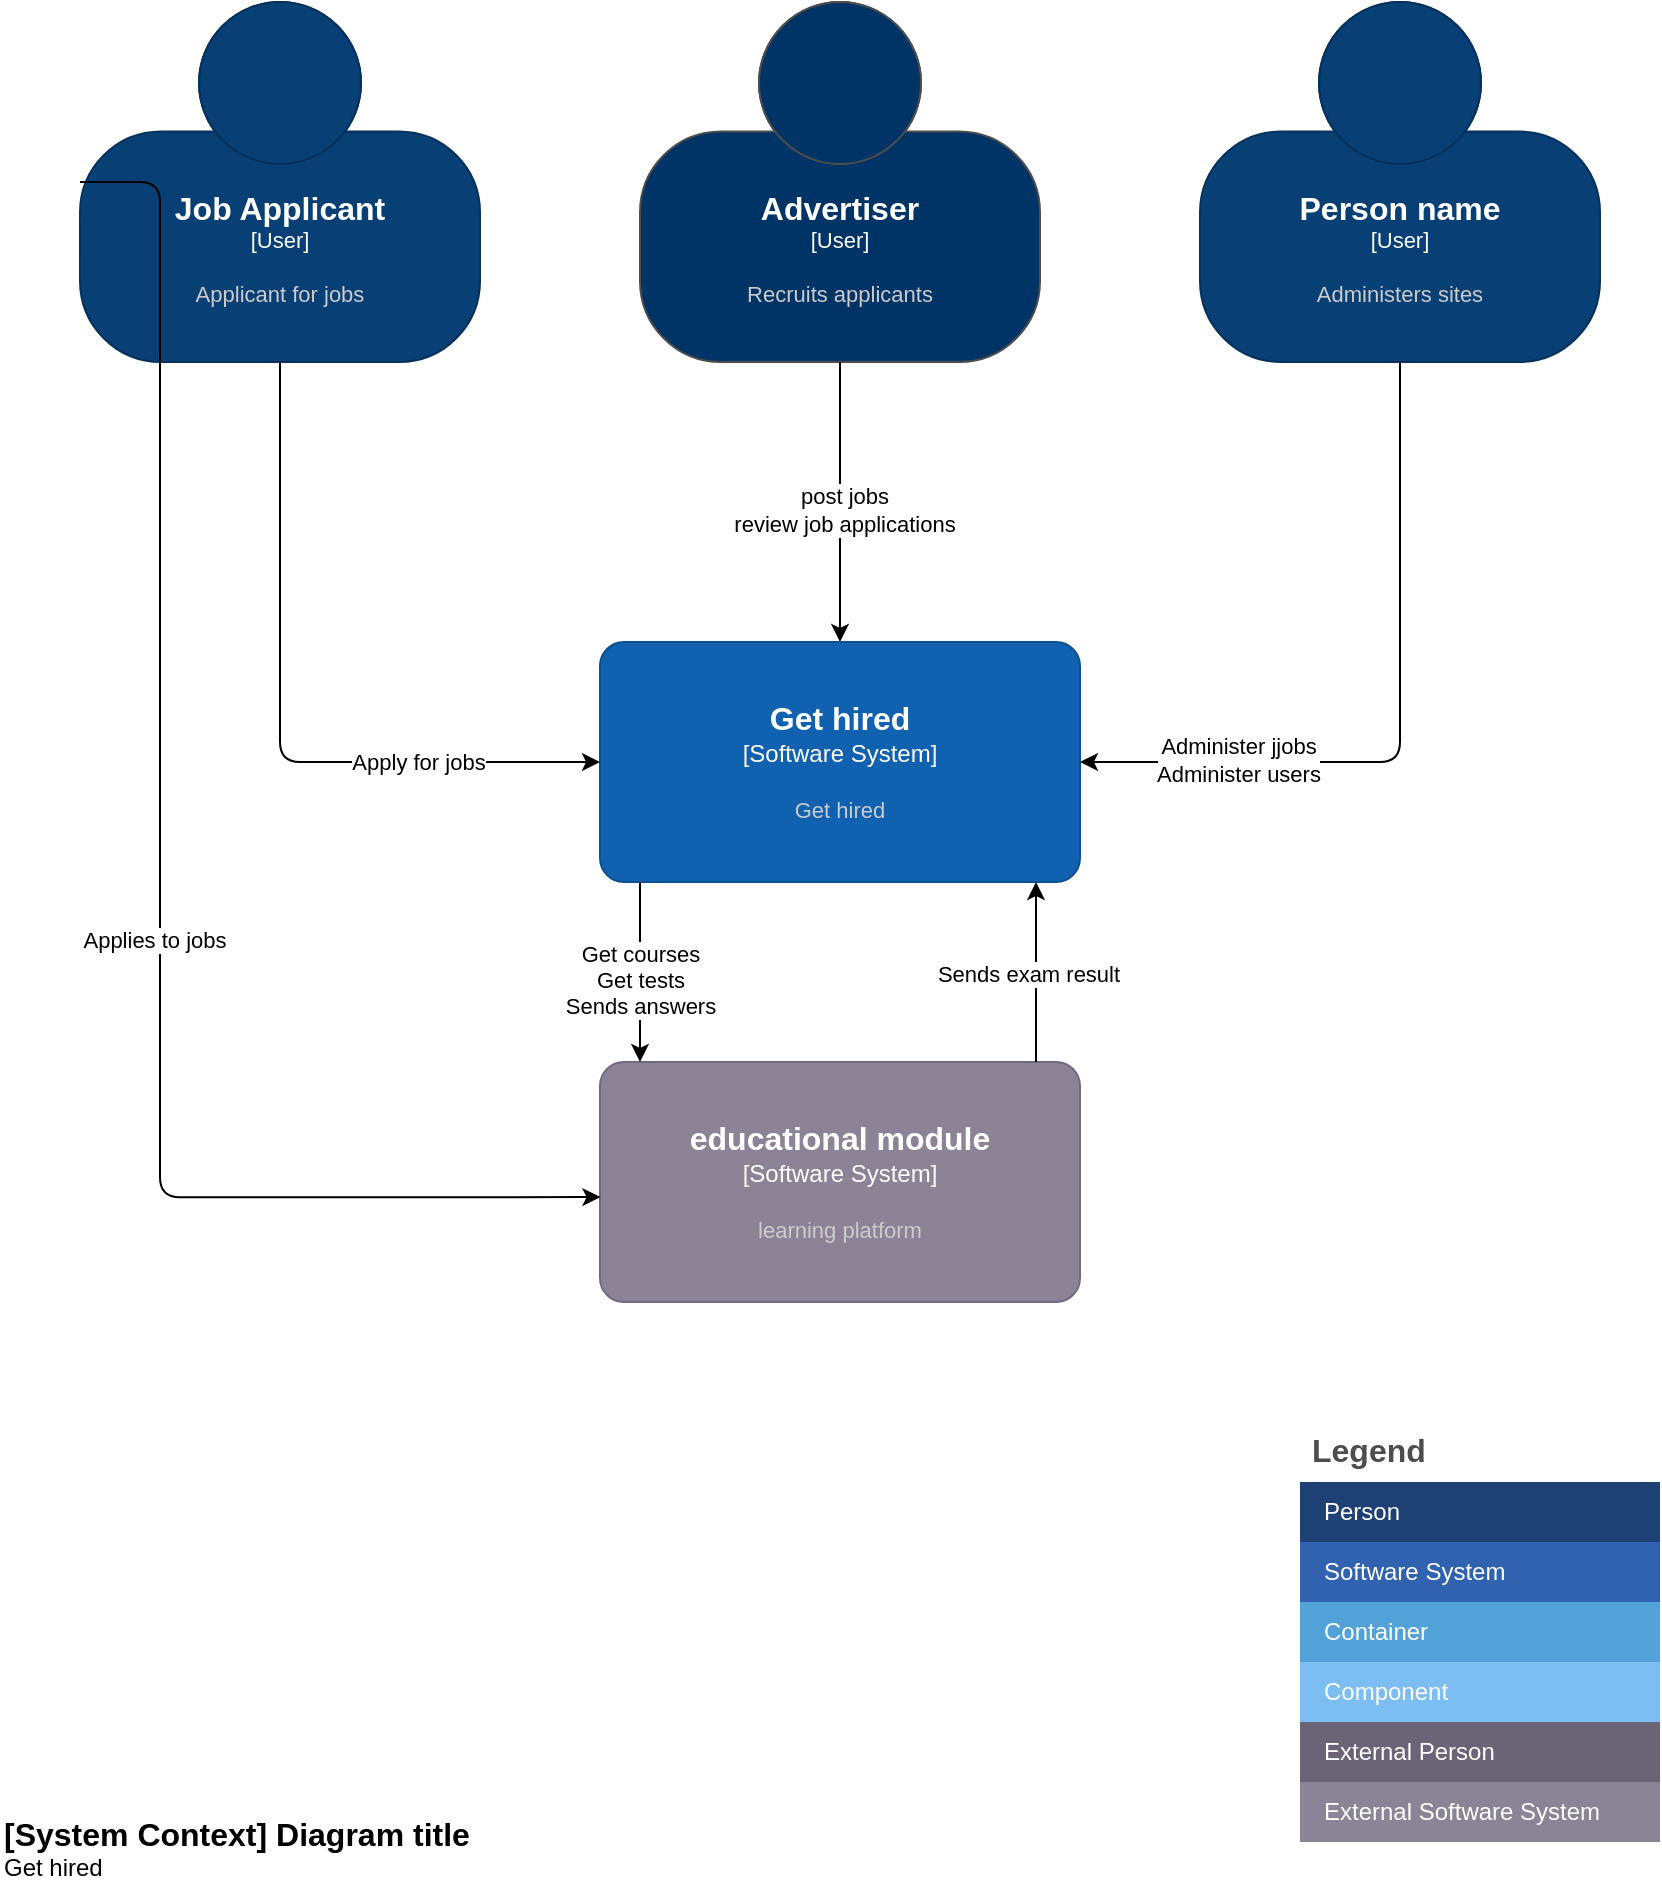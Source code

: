 <mxfile version="23.1.5" type="device" pages="3">
  <diagram name="System context" id="RUu4iYaOrQBoS7HKNILg">
    <mxGraphModel dx="1221" dy="787" grid="1" gridSize="10" guides="1" tooltips="1" connect="1" arrows="1" fold="1" page="1" pageScale="1" pageWidth="850" pageHeight="1100" math="0" shadow="0">
      <root>
        <mxCell id="0" />
        <mxCell id="1" parent="0" />
        <object placeholders="1" c4Name="Job Applicant" c4Type="User" c4Description="Applicant for jobs" label="&lt;font style=&quot;font-size: 16px&quot;&gt;&lt;b&gt;%c4Name%&lt;/b&gt;&lt;/font&gt;&lt;div&gt;[%c4Type%]&lt;/div&gt;&lt;br&gt;&lt;div&gt;&lt;font style=&quot;font-size: 11px&quot;&gt;&lt;font color=&quot;#cccccc&quot;&gt;%c4Description%&lt;/font&gt;&lt;/div&gt;" id="mlsIr_wf-rAl29XasbSC-1">
          <mxCell style="html=1;fontSize=11;dashed=0;whiteSpace=wrap;fillColor=#083F75;strokeColor=#06315C;fontColor=#ffffff;shape=mxgraph.c4.person2;align=center;metaEdit=1;points=[[0.5,0,0],[1,0.5,0],[1,0.75,0],[0.75,1,0],[0.5,1,0],[0.25,1,0],[0,0.75,0],[0,0.5,0]];resizable=0;" vertex="1" parent="1">
            <mxGeometry x="40" y="60" width="200" height="180" as="geometry" />
          </mxCell>
        </object>
        <object placeholders="1" c4Name="Advertiser" c4Type="User" c4Description="Recruits applicants" label="&lt;font style=&quot;font-size: 16px&quot;&gt;&lt;b&gt;%c4Name%&lt;/b&gt;&lt;/font&gt;&lt;div&gt;[%c4Type%]&lt;/div&gt;&lt;br&gt;&lt;div&gt;&lt;font style=&quot;font-size: 11px&quot;&gt;&lt;font color=&quot;#cccccc&quot;&gt;%c4Description%&lt;/font&gt;&lt;/div&gt;" id="mlsIr_wf-rAl29XasbSC-2">
          <mxCell style="html=1;fontSize=11;dashed=0;whiteSpace=wrap;fillColor=#003366;strokeColor=#4D4D4D;fontColor=#ffffff;shape=mxgraph.c4.person2;align=center;metaEdit=1;points=[[0.5,0,0],[1,0.5,0],[1,0.75,0],[0.75,1,0],[0.5,1,0],[0.25,1,0],[0,0.75,0],[0,0.5,0]];resizable=0;" vertex="1" parent="1">
            <mxGeometry x="320" y="60" width="200" height="180" as="geometry" />
          </mxCell>
        </object>
        <object placeholders="1" c4Name="Person name" c4Type="User" c4Description="Administers sites" label="&lt;font style=&quot;font-size: 16px&quot;&gt;&lt;b&gt;%c4Name%&lt;/b&gt;&lt;/font&gt;&lt;div&gt;[%c4Type%]&lt;/div&gt;&lt;br&gt;&lt;div&gt;&lt;font style=&quot;font-size: 11px&quot;&gt;&lt;font color=&quot;#cccccc&quot;&gt;%c4Description%&lt;/font&gt;&lt;/div&gt;" id="mlsIr_wf-rAl29XasbSC-3">
          <mxCell style="html=1;fontSize=11;dashed=0;whiteSpace=wrap;fillColor=#083F75;strokeColor=#06315C;fontColor=#ffffff;shape=mxgraph.c4.person2;align=center;metaEdit=1;points=[[0.5,0,0],[1,0.5,0],[1,0.75,0],[0.75,1,0],[0.5,1,0],[0.25,1,0],[0,0.75,0],[0,0.5,0]];resizable=0;" vertex="1" parent="1">
            <mxGeometry x="600" y="60" width="200" height="180" as="geometry" />
          </mxCell>
        </object>
        <object placeholders="1" c4Name="Get hired" c4Type="Software System" c4Description="Get hired&#xa;" label="&lt;font style=&quot;font-size: 16px&quot;&gt;&lt;b&gt;%c4Name%&lt;/b&gt;&lt;/font&gt;&lt;div&gt;[%c4Type%]&lt;/div&gt;&lt;br&gt;&lt;div&gt;&lt;font style=&quot;font-size: 11px&quot;&gt;&lt;font color=&quot;#cccccc&quot;&gt;%c4Description%&lt;/font&gt;&lt;/div&gt;" id="1Qy1NsWmlJWsBpRgTW7F-1">
          <mxCell style="rounded=1;whiteSpace=wrap;html=1;labelBackgroundColor=none;fillColor=#1061B0;fontColor=#ffffff;align=center;arcSize=10;strokeColor=#0D5091;metaEdit=1;resizable=0;points=[[0.25,0,0],[0.5,0,0],[0.75,0,0],[1,0.25,0],[1,0.5,0],[1,0.75,0],[0.75,1,0],[0.5,1,0],[0.25,1,0],[0,0.75,0],[0,0.5,0],[0,0.25,0]];" vertex="1" parent="1">
            <mxGeometry x="300" y="380" width="240" height="120" as="geometry" />
          </mxCell>
        </object>
        <mxCell id="1Qy1NsWmlJWsBpRgTW7F-2" style="edgeStyle=orthogonalEdgeStyle;rounded=1;orthogonalLoop=1;jettySize=auto;html=1;exitX=0.5;exitY=1;exitDx=0;exitDy=0;exitPerimeter=0;entryX=0;entryY=0.5;entryDx=0;entryDy=0;entryPerimeter=0;curved=0;" edge="1" parent="1" source="mlsIr_wf-rAl29XasbSC-1" target="1Qy1NsWmlJWsBpRgTW7F-1">
          <mxGeometry relative="1" as="geometry" />
        </mxCell>
        <mxCell id="1Qy1NsWmlJWsBpRgTW7F-17" value="Apply for jobs" style="edgeLabel;html=1;align=center;verticalAlign=middle;resizable=0;points=[];" vertex="1" connectable="0" parent="1Qy1NsWmlJWsBpRgTW7F-2">
          <mxGeometry x="0.092" y="7" relative="1" as="geometry">
            <mxPoint x="62" y="3" as="offset" />
          </mxGeometry>
        </mxCell>
        <object placeholders="1" c4Name="[System Context] Diagram title" c4Type="ContainerScopeBoundary" c4Description="Get hired" label="&lt;font style=&quot;font-size: 16px&quot;&gt;&lt;b&gt;&lt;div style=&quot;text-align: left&quot;&gt;%c4Name%&lt;/div&gt;&lt;/b&gt;&lt;/font&gt;&lt;div style=&quot;text-align: left&quot;&gt;%c4Description%&lt;/div&gt;" id="1Qy1NsWmlJWsBpRgTW7F-3">
          <mxCell style="text;html=1;strokeColor=none;fillColor=none;align=left;verticalAlign=top;whiteSpace=wrap;rounded=0;metaEdit=1;allowArrows=0;resizable=1;rotatable=0;connectable=0;recursiveResize=0;expand=0;pointerEvents=0;points=[[0.25,0,0],[0.5,0,0],[0.75,0,0],[1,0.25,0],[1,0.5,0],[1,0.75,0],[0.75,1,0],[0.5,1,0],[0.25,1,0],[0,0.75,0],[0,0.5,0],[0,0.25,0]];" vertex="1" parent="1">
            <mxGeometry y="960" width="260" height="40" as="geometry" />
          </mxCell>
        </object>
        <mxCell id="1Qy1NsWmlJWsBpRgTW7F-4" value="Legend" style="shape=table;startSize=30;container=1;collapsible=0;childLayout=tableLayout;fontSize=16;align=left;verticalAlign=top;fillColor=none;strokeColor=none;fontColor=#4D4D4D;fontStyle=1;spacingLeft=6;spacing=0;resizable=0;" vertex="1" parent="1">
          <mxGeometry x="650" y="770" width="180" height="210" as="geometry" />
        </mxCell>
        <mxCell id="1Qy1NsWmlJWsBpRgTW7F-5" value="" style="shape=tableRow;horizontal=0;startSize=0;swimlaneHead=0;swimlaneBody=0;strokeColor=inherit;top=0;left=0;bottom=0;right=0;collapsible=0;dropTarget=0;fillColor=none;points=[[0,0.5],[1,0.5]];portConstraint=eastwest;fontSize=12;" vertex="1" parent="1Qy1NsWmlJWsBpRgTW7F-4">
          <mxGeometry y="30" width="180" height="30" as="geometry" />
        </mxCell>
        <mxCell id="1Qy1NsWmlJWsBpRgTW7F-6" value="Person" style="shape=partialRectangle;html=1;whiteSpace=wrap;connectable=0;strokeColor=inherit;overflow=hidden;fillColor=#1E4074;top=0;left=0;bottom=0;right=0;pointerEvents=1;fontSize=12;align=left;fontColor=#FFFFFF;gradientColor=none;spacingLeft=10;spacingRight=4;" vertex="1" parent="1Qy1NsWmlJWsBpRgTW7F-5">
          <mxGeometry width="180" height="30" as="geometry">
            <mxRectangle width="180" height="30" as="alternateBounds" />
          </mxGeometry>
        </mxCell>
        <mxCell id="1Qy1NsWmlJWsBpRgTW7F-7" value="" style="shape=tableRow;horizontal=0;startSize=0;swimlaneHead=0;swimlaneBody=0;strokeColor=inherit;top=0;left=0;bottom=0;right=0;collapsible=0;dropTarget=0;fillColor=none;points=[[0,0.5],[1,0.5]];portConstraint=eastwest;fontSize=12;" vertex="1" parent="1Qy1NsWmlJWsBpRgTW7F-4">
          <mxGeometry y="60" width="180" height="30" as="geometry" />
        </mxCell>
        <mxCell id="1Qy1NsWmlJWsBpRgTW7F-8" value="Software System" style="shape=partialRectangle;html=1;whiteSpace=wrap;connectable=0;strokeColor=inherit;overflow=hidden;fillColor=#3162AF;top=0;left=0;bottom=0;right=0;pointerEvents=1;fontSize=12;align=left;fontColor=#FFFFFF;gradientColor=none;spacingLeft=10;spacingRight=4;" vertex="1" parent="1Qy1NsWmlJWsBpRgTW7F-7">
          <mxGeometry width="180" height="30" as="geometry">
            <mxRectangle width="180" height="30" as="alternateBounds" />
          </mxGeometry>
        </mxCell>
        <mxCell id="1Qy1NsWmlJWsBpRgTW7F-9" value="" style="shape=tableRow;horizontal=0;startSize=0;swimlaneHead=0;swimlaneBody=0;strokeColor=inherit;top=0;left=0;bottom=0;right=0;collapsible=0;dropTarget=0;fillColor=none;points=[[0,0.5],[1,0.5]];portConstraint=eastwest;fontSize=12;" vertex="1" parent="1Qy1NsWmlJWsBpRgTW7F-4">
          <mxGeometry y="90" width="180" height="30" as="geometry" />
        </mxCell>
        <mxCell id="1Qy1NsWmlJWsBpRgTW7F-10" value="Container" style="shape=partialRectangle;html=1;whiteSpace=wrap;connectable=0;strokeColor=inherit;overflow=hidden;fillColor=#52a2d8;top=0;left=0;bottom=0;right=0;pointerEvents=1;fontSize=12;align=left;fontColor=#FFFFFF;gradientColor=none;spacingLeft=10;spacingRight=4;" vertex="1" parent="1Qy1NsWmlJWsBpRgTW7F-9">
          <mxGeometry width="180" height="30" as="geometry">
            <mxRectangle width="180" height="30" as="alternateBounds" />
          </mxGeometry>
        </mxCell>
        <mxCell id="1Qy1NsWmlJWsBpRgTW7F-11" value="" style="shape=tableRow;horizontal=0;startSize=0;swimlaneHead=0;swimlaneBody=0;strokeColor=inherit;top=0;left=0;bottom=0;right=0;collapsible=0;dropTarget=0;fillColor=none;points=[[0,0.5],[1,0.5]];portConstraint=eastwest;fontSize=12;" vertex="1" parent="1Qy1NsWmlJWsBpRgTW7F-4">
          <mxGeometry y="120" width="180" height="30" as="geometry" />
        </mxCell>
        <mxCell id="1Qy1NsWmlJWsBpRgTW7F-12" value="Component" style="shape=partialRectangle;html=1;whiteSpace=wrap;connectable=0;strokeColor=inherit;overflow=hidden;fillColor=#7dbef2;top=0;left=0;bottom=0;right=0;pointerEvents=1;fontSize=12;align=left;fontColor=#FFFFFF;gradientColor=none;spacingLeft=10;spacingRight=4;" vertex="1" parent="1Qy1NsWmlJWsBpRgTW7F-11">
          <mxGeometry width="180" height="30" as="geometry">
            <mxRectangle width="180" height="30" as="alternateBounds" />
          </mxGeometry>
        </mxCell>
        <mxCell id="1Qy1NsWmlJWsBpRgTW7F-13" value="" style="shape=tableRow;horizontal=0;startSize=0;swimlaneHead=0;swimlaneBody=0;strokeColor=inherit;top=0;left=0;bottom=0;right=0;collapsible=0;dropTarget=0;fillColor=none;points=[[0,0.5],[1,0.5]];portConstraint=eastwest;fontSize=12;" vertex="1" parent="1Qy1NsWmlJWsBpRgTW7F-4">
          <mxGeometry y="150" width="180" height="30" as="geometry" />
        </mxCell>
        <mxCell id="1Qy1NsWmlJWsBpRgTW7F-14" value="External Person" style="shape=partialRectangle;html=1;whiteSpace=wrap;connectable=0;strokeColor=inherit;overflow=hidden;fillColor=#6b6477;top=0;left=0;bottom=0;right=0;pointerEvents=1;fontSize=12;align=left;fontColor=#FFFFFF;gradientColor=none;spacingLeft=10;spacingRight=4;" vertex="1" parent="1Qy1NsWmlJWsBpRgTW7F-13">
          <mxGeometry width="180" height="30" as="geometry">
            <mxRectangle width="180" height="30" as="alternateBounds" />
          </mxGeometry>
        </mxCell>
        <mxCell id="1Qy1NsWmlJWsBpRgTW7F-15" value="" style="shape=tableRow;horizontal=0;startSize=0;swimlaneHead=0;swimlaneBody=0;strokeColor=inherit;top=0;left=0;bottom=0;right=0;collapsible=0;dropTarget=0;fillColor=none;points=[[0,0.5],[1,0.5]];portConstraint=eastwest;fontSize=12;" vertex="1" parent="1Qy1NsWmlJWsBpRgTW7F-4">
          <mxGeometry y="180" width="180" height="30" as="geometry" />
        </mxCell>
        <mxCell id="1Qy1NsWmlJWsBpRgTW7F-16" value="External Software System" style="shape=partialRectangle;html=1;whiteSpace=wrap;connectable=0;strokeColor=inherit;overflow=hidden;fillColor=#8b8496;top=0;left=0;bottom=0;right=0;pointerEvents=1;fontSize=12;align=left;fontColor=#FFFFFF;gradientColor=none;spacingLeft=10;spacingRight=4;" vertex="1" parent="1Qy1NsWmlJWsBpRgTW7F-15">
          <mxGeometry width="180" height="30" as="geometry">
            <mxRectangle width="180" height="30" as="alternateBounds" />
          </mxGeometry>
        </mxCell>
        <mxCell id="1Qy1NsWmlJWsBpRgTW7F-18" style="edgeStyle=orthogonalEdgeStyle;rounded=0;orthogonalLoop=1;jettySize=auto;html=1;exitX=0.5;exitY=1;exitDx=0;exitDy=0;exitPerimeter=0;entryX=0.5;entryY=0;entryDx=0;entryDy=0;entryPerimeter=0;" edge="1" parent="1" source="mlsIr_wf-rAl29XasbSC-2" target="1Qy1NsWmlJWsBpRgTW7F-1">
          <mxGeometry relative="1" as="geometry" />
        </mxCell>
        <mxCell id="1Qy1NsWmlJWsBpRgTW7F-19" value="post jobs&lt;br&gt;review job applications" style="edgeLabel;html=1;align=center;verticalAlign=middle;resizable=0;points=[];" vertex="1" connectable="0" parent="1Qy1NsWmlJWsBpRgTW7F-18">
          <mxGeometry x="0.059" y="2" relative="1" as="geometry">
            <mxPoint as="offset" />
          </mxGeometry>
        </mxCell>
        <mxCell id="1Qy1NsWmlJWsBpRgTW7F-20" style="edgeStyle=orthogonalEdgeStyle;rounded=1;orthogonalLoop=1;jettySize=auto;html=1;exitX=0.5;exitY=1;exitDx=0;exitDy=0;exitPerimeter=0;entryX=1;entryY=0.5;entryDx=0;entryDy=0;entryPerimeter=0;curved=0;" edge="1" parent="1" source="mlsIr_wf-rAl29XasbSC-3" target="1Qy1NsWmlJWsBpRgTW7F-1">
          <mxGeometry relative="1" as="geometry" />
        </mxCell>
        <mxCell id="1Qy1NsWmlJWsBpRgTW7F-21" value="Administer jjobs&lt;br&gt;Administer users" style="edgeLabel;html=1;align=center;verticalAlign=middle;resizable=0;points=[];" vertex="1" connectable="0" parent="1Qy1NsWmlJWsBpRgTW7F-20">
          <mxGeometry x="0.565" y="-1" relative="1" as="geometry">
            <mxPoint as="offset" />
          </mxGeometry>
        </mxCell>
        <object placeholders="1" c4Name="educational module" c4Type="Software System" c4Description="learning platform" label="&lt;font style=&quot;font-size: 16px&quot;&gt;&lt;b&gt;%c4Name%&lt;/b&gt;&lt;/font&gt;&lt;div&gt;[%c4Type%]&lt;/div&gt;&lt;br&gt;&lt;div&gt;&lt;font style=&quot;font-size: 11px&quot;&gt;&lt;font color=&quot;#cccccc&quot;&gt;%c4Description%&lt;/font&gt;&lt;/div&gt;" id="O_m_8_Dovpg7no5VHs-Q-1">
          <mxCell style="rounded=1;whiteSpace=wrap;html=1;labelBackgroundColor=none;fillColor=#8C8496;fontColor=#ffffff;align=center;arcSize=10;strokeColor=#736782;metaEdit=1;resizable=0;points=[[0.25,0,0],[0.5,0,0],[0.75,0,0],[1,0.25,0],[1,0.5,0],[1,0.75,0],[0.75,1,0],[0.5,1,0],[0.25,1,0],[0,0.75,0],[0,0.5,0],[0,0.25,0]];" vertex="1" parent="1">
            <mxGeometry x="300" y="590" width="240" height="120" as="geometry" />
          </mxCell>
        </object>
        <mxCell id="O_m_8_Dovpg7no5VHs-Q-2" style="edgeStyle=orthogonalEdgeStyle;rounded=1;orthogonalLoop=1;jettySize=auto;html=1;exitX=0;exitY=0.5;exitDx=0;exitDy=0;exitPerimeter=0;entryX=0.001;entryY=0.563;entryDx=0;entryDy=0;entryPerimeter=0;curved=0;" edge="1" parent="1" source="mlsIr_wf-rAl29XasbSC-1" target="O_m_8_Dovpg7no5VHs-Q-1">
          <mxGeometry relative="1" as="geometry">
            <Array as="points">
              <mxPoint x="80" y="150" />
              <mxPoint x="80" y="658" />
            </Array>
          </mxGeometry>
        </mxCell>
        <mxCell id="O_m_8_Dovpg7no5VHs-Q-3" value="Applies to jobs" style="edgeLabel;html=1;align=center;verticalAlign=middle;resizable=0;points=[];" vertex="1" connectable="0" parent="O_m_8_Dovpg7no5VHs-Q-2">
          <mxGeometry x="0.092" y="-3" relative="1" as="geometry">
            <mxPoint as="offset" />
          </mxGeometry>
        </mxCell>
        <mxCell id="O_m_8_Dovpg7no5VHs-Q-4" style="edgeStyle=orthogonalEdgeStyle;rounded=0;orthogonalLoop=1;jettySize=auto;html=1;exitX=0.5;exitY=1;exitDx=0;exitDy=0;exitPerimeter=0;entryX=0.5;entryY=0;entryDx=0;entryDy=0;entryPerimeter=0;" edge="1" parent="1">
          <mxGeometry relative="1" as="geometry">
            <mxPoint x="320" y="500" as="sourcePoint" />
            <mxPoint x="320" y="590" as="targetPoint" />
          </mxGeometry>
        </mxCell>
        <mxCell id="O_m_8_Dovpg7no5VHs-Q-5" value="Get courses&lt;br style=&quot;border-color: var(--border-color);&quot;&gt;Get tests&lt;br&gt;Sends answers" style="edgeLabel;html=1;align=center;verticalAlign=middle;resizable=0;points=[];" vertex="1" connectable="0" parent="O_m_8_Dovpg7no5VHs-Q-4">
          <mxGeometry x="0.091" relative="1" as="geometry">
            <mxPoint as="offset" />
          </mxGeometry>
        </mxCell>
        <mxCell id="O_m_8_Dovpg7no5VHs-Q-6" style="edgeStyle=orthogonalEdgeStyle;rounded=0;orthogonalLoop=1;jettySize=auto;html=1;exitX=0.5;exitY=0;exitDx=0;exitDy=0;exitPerimeter=0;entryX=0.5;entryY=1;entryDx=0;entryDy=0;entryPerimeter=0;" edge="1" parent="1">
          <mxGeometry relative="1" as="geometry">
            <mxPoint x="518" y="590" as="sourcePoint" />
            <mxPoint x="518" y="500" as="targetPoint" />
          </mxGeometry>
        </mxCell>
        <mxCell id="O_m_8_Dovpg7no5VHs-Q-7" value="Sends exam result" style="edgeLabel;html=1;align=center;verticalAlign=middle;resizable=0;points=[];" vertex="1" connectable="0" parent="O_m_8_Dovpg7no5VHs-Q-6">
          <mxGeometry x="-0.025" y="4" relative="1" as="geometry">
            <mxPoint as="offset" />
          </mxGeometry>
        </mxCell>
      </root>
    </mxGraphModel>
  </diagram>
  <diagram id="xQa0WrJYj5GBCeanszW3" name="Container Diagram">
    <mxGraphModel dx="1221" dy="787" grid="1" gridSize="10" guides="1" tooltips="1" connect="1" arrows="1" fold="1" page="1" pageScale="1" pageWidth="850" pageHeight="1100" math="0" shadow="0">
      <root>
        <mxCell id="0" />
        <mxCell id="1" parent="0" />
        <object placeholders="1" c4Name="[System Context] Diagram title" c4Type="ContainerScopeBoundary" c4Description="Course system mode;" label="&lt;font style=&quot;font-size: 16px&quot;&gt;&lt;b&gt;&lt;div style=&quot;text-align: left&quot;&gt;%c4Name%&lt;/div&gt;&lt;/b&gt;&lt;/font&gt;&lt;div style=&quot;text-align: left&quot;&gt;%c4Description%&lt;/div&gt;" id="ngODm08l5rPQXc9--I1C-1">
          <mxCell style="text;html=1;strokeColor=none;fillColor=none;align=left;verticalAlign=top;whiteSpace=wrap;rounded=0;metaEdit=1;allowArrows=0;resizable=1;rotatable=0;connectable=0;recursiveResize=0;expand=0;pointerEvents=0;points=[[0.25,0,0],[0.5,0,0],[0.75,0,0],[1,0.25,0],[1,0.5,0],[1,0.75,0],[0.75,1,0],[0.5,1,0],[0.25,1,0],[0,0.75,0],[0,0.5,0],[0,0.25,0]];" vertex="1" parent="1">
            <mxGeometry y="960" width="260" height="40" as="geometry" />
          </mxCell>
        </object>
        <mxCell id="ngODm08l5rPQXc9--I1C-2" value="Legend" style="shape=table;startSize=30;container=1;collapsible=0;childLayout=tableLayout;fontSize=16;align=left;verticalAlign=top;fillColor=none;strokeColor=none;fontColor=#4D4D4D;fontStyle=1;spacingLeft=6;spacing=0;resizable=0;" vertex="1" parent="1">
          <mxGeometry x="650" y="770" width="180" height="210" as="geometry" />
        </mxCell>
        <mxCell id="ngODm08l5rPQXc9--I1C-3" value="" style="shape=tableRow;horizontal=0;startSize=0;swimlaneHead=0;swimlaneBody=0;strokeColor=inherit;top=0;left=0;bottom=0;right=0;collapsible=0;dropTarget=0;fillColor=none;points=[[0,0.5],[1,0.5]];portConstraint=eastwest;fontSize=12;" vertex="1" parent="ngODm08l5rPQXc9--I1C-2">
          <mxGeometry y="30" width="180" height="30" as="geometry" />
        </mxCell>
        <mxCell id="ngODm08l5rPQXc9--I1C-4" value="Person" style="shape=partialRectangle;html=1;whiteSpace=wrap;connectable=0;strokeColor=inherit;overflow=hidden;fillColor=#1E4074;top=0;left=0;bottom=0;right=0;pointerEvents=1;fontSize=12;align=left;fontColor=#FFFFFF;gradientColor=none;spacingLeft=10;spacingRight=4;" vertex="1" parent="ngODm08l5rPQXc9--I1C-3">
          <mxGeometry width="180" height="30" as="geometry">
            <mxRectangle width="180" height="30" as="alternateBounds" />
          </mxGeometry>
        </mxCell>
        <mxCell id="ngODm08l5rPQXc9--I1C-5" value="" style="shape=tableRow;horizontal=0;startSize=0;swimlaneHead=0;swimlaneBody=0;strokeColor=inherit;top=0;left=0;bottom=0;right=0;collapsible=0;dropTarget=0;fillColor=none;points=[[0,0.5],[1,0.5]];portConstraint=eastwest;fontSize=12;" vertex="1" parent="ngODm08l5rPQXc9--I1C-2">
          <mxGeometry y="60" width="180" height="30" as="geometry" />
        </mxCell>
        <mxCell id="ngODm08l5rPQXc9--I1C-6" value="Software System" style="shape=partialRectangle;html=1;whiteSpace=wrap;connectable=0;strokeColor=inherit;overflow=hidden;fillColor=#3162AF;top=0;left=0;bottom=0;right=0;pointerEvents=1;fontSize=12;align=left;fontColor=#FFFFFF;gradientColor=none;spacingLeft=10;spacingRight=4;" vertex="1" parent="ngODm08l5rPQXc9--I1C-5">
          <mxGeometry width="180" height="30" as="geometry">
            <mxRectangle width="180" height="30" as="alternateBounds" />
          </mxGeometry>
        </mxCell>
        <mxCell id="ngODm08l5rPQXc9--I1C-7" value="" style="shape=tableRow;horizontal=0;startSize=0;swimlaneHead=0;swimlaneBody=0;strokeColor=inherit;top=0;left=0;bottom=0;right=0;collapsible=0;dropTarget=0;fillColor=none;points=[[0,0.5],[1,0.5]];portConstraint=eastwest;fontSize=12;" vertex="1" parent="ngODm08l5rPQXc9--I1C-2">
          <mxGeometry y="90" width="180" height="30" as="geometry" />
        </mxCell>
        <mxCell id="ngODm08l5rPQXc9--I1C-8" value="Container" style="shape=partialRectangle;html=1;whiteSpace=wrap;connectable=0;strokeColor=inherit;overflow=hidden;fillColor=#52a2d8;top=0;left=0;bottom=0;right=0;pointerEvents=1;fontSize=12;align=left;fontColor=#FFFFFF;gradientColor=none;spacingLeft=10;spacingRight=4;" vertex="1" parent="ngODm08l5rPQXc9--I1C-7">
          <mxGeometry width="180" height="30" as="geometry">
            <mxRectangle width="180" height="30" as="alternateBounds" />
          </mxGeometry>
        </mxCell>
        <mxCell id="ngODm08l5rPQXc9--I1C-9" value="" style="shape=tableRow;horizontal=0;startSize=0;swimlaneHead=0;swimlaneBody=0;strokeColor=inherit;top=0;left=0;bottom=0;right=0;collapsible=0;dropTarget=0;fillColor=none;points=[[0,0.5],[1,0.5]];portConstraint=eastwest;fontSize=12;" vertex="1" parent="ngODm08l5rPQXc9--I1C-2">
          <mxGeometry y="120" width="180" height="30" as="geometry" />
        </mxCell>
        <mxCell id="ngODm08l5rPQXc9--I1C-10" value="Component" style="shape=partialRectangle;html=1;whiteSpace=wrap;connectable=0;strokeColor=inherit;overflow=hidden;fillColor=#7dbef2;top=0;left=0;bottom=0;right=0;pointerEvents=1;fontSize=12;align=left;fontColor=#FFFFFF;gradientColor=none;spacingLeft=10;spacingRight=4;" vertex="1" parent="ngODm08l5rPQXc9--I1C-9">
          <mxGeometry width="180" height="30" as="geometry">
            <mxRectangle width="180" height="30" as="alternateBounds" />
          </mxGeometry>
        </mxCell>
        <mxCell id="ngODm08l5rPQXc9--I1C-11" value="" style="shape=tableRow;horizontal=0;startSize=0;swimlaneHead=0;swimlaneBody=0;strokeColor=inherit;top=0;left=0;bottom=0;right=0;collapsible=0;dropTarget=0;fillColor=none;points=[[0,0.5],[1,0.5]];portConstraint=eastwest;fontSize=12;" vertex="1" parent="ngODm08l5rPQXc9--I1C-2">
          <mxGeometry y="150" width="180" height="30" as="geometry" />
        </mxCell>
        <mxCell id="ngODm08l5rPQXc9--I1C-12" value="External Person" style="shape=partialRectangle;html=1;whiteSpace=wrap;connectable=0;strokeColor=inherit;overflow=hidden;fillColor=#6b6477;top=0;left=0;bottom=0;right=0;pointerEvents=1;fontSize=12;align=left;fontColor=#FFFFFF;gradientColor=none;spacingLeft=10;spacingRight=4;" vertex="1" parent="ngODm08l5rPQXc9--I1C-11">
          <mxGeometry width="180" height="30" as="geometry">
            <mxRectangle width="180" height="30" as="alternateBounds" />
          </mxGeometry>
        </mxCell>
        <mxCell id="ngODm08l5rPQXc9--I1C-13" value="" style="shape=tableRow;horizontal=0;startSize=0;swimlaneHead=0;swimlaneBody=0;strokeColor=inherit;top=0;left=0;bottom=0;right=0;collapsible=0;dropTarget=0;fillColor=none;points=[[0,0.5],[1,0.5]];portConstraint=eastwest;fontSize=12;" vertex="1" parent="ngODm08l5rPQXc9--I1C-2">
          <mxGeometry y="180" width="180" height="30" as="geometry" />
        </mxCell>
        <mxCell id="ngODm08l5rPQXc9--I1C-14" value="External Software System" style="shape=partialRectangle;html=1;whiteSpace=wrap;connectable=0;strokeColor=inherit;overflow=hidden;fillColor=#8b8496;top=0;left=0;bottom=0;right=0;pointerEvents=1;fontSize=12;align=left;fontColor=#FFFFFF;gradientColor=none;spacingLeft=10;spacingRight=4;" vertex="1" parent="ngODm08l5rPQXc9--I1C-13">
          <mxGeometry width="180" height="30" as="geometry">
            <mxRectangle width="180" height="30" as="alternateBounds" />
          </mxGeometry>
        </mxCell>
      </root>
    </mxGraphModel>
  </diagram>
  <diagram id="QIM_t-iCYEhWIsuauU_s" name="Component Diagram">
    <mxGraphModel dx="1050" dy="557" grid="1" gridSize="10" guides="1" tooltips="1" connect="1" arrows="1" fold="1" page="1" pageScale="1" pageWidth="850" pageHeight="1100" math="0" shadow="0">
      <root>
        <mxCell id="0" />
        <mxCell id="1" parent="0" />
      </root>
    </mxGraphModel>
  </diagram>
</mxfile>
